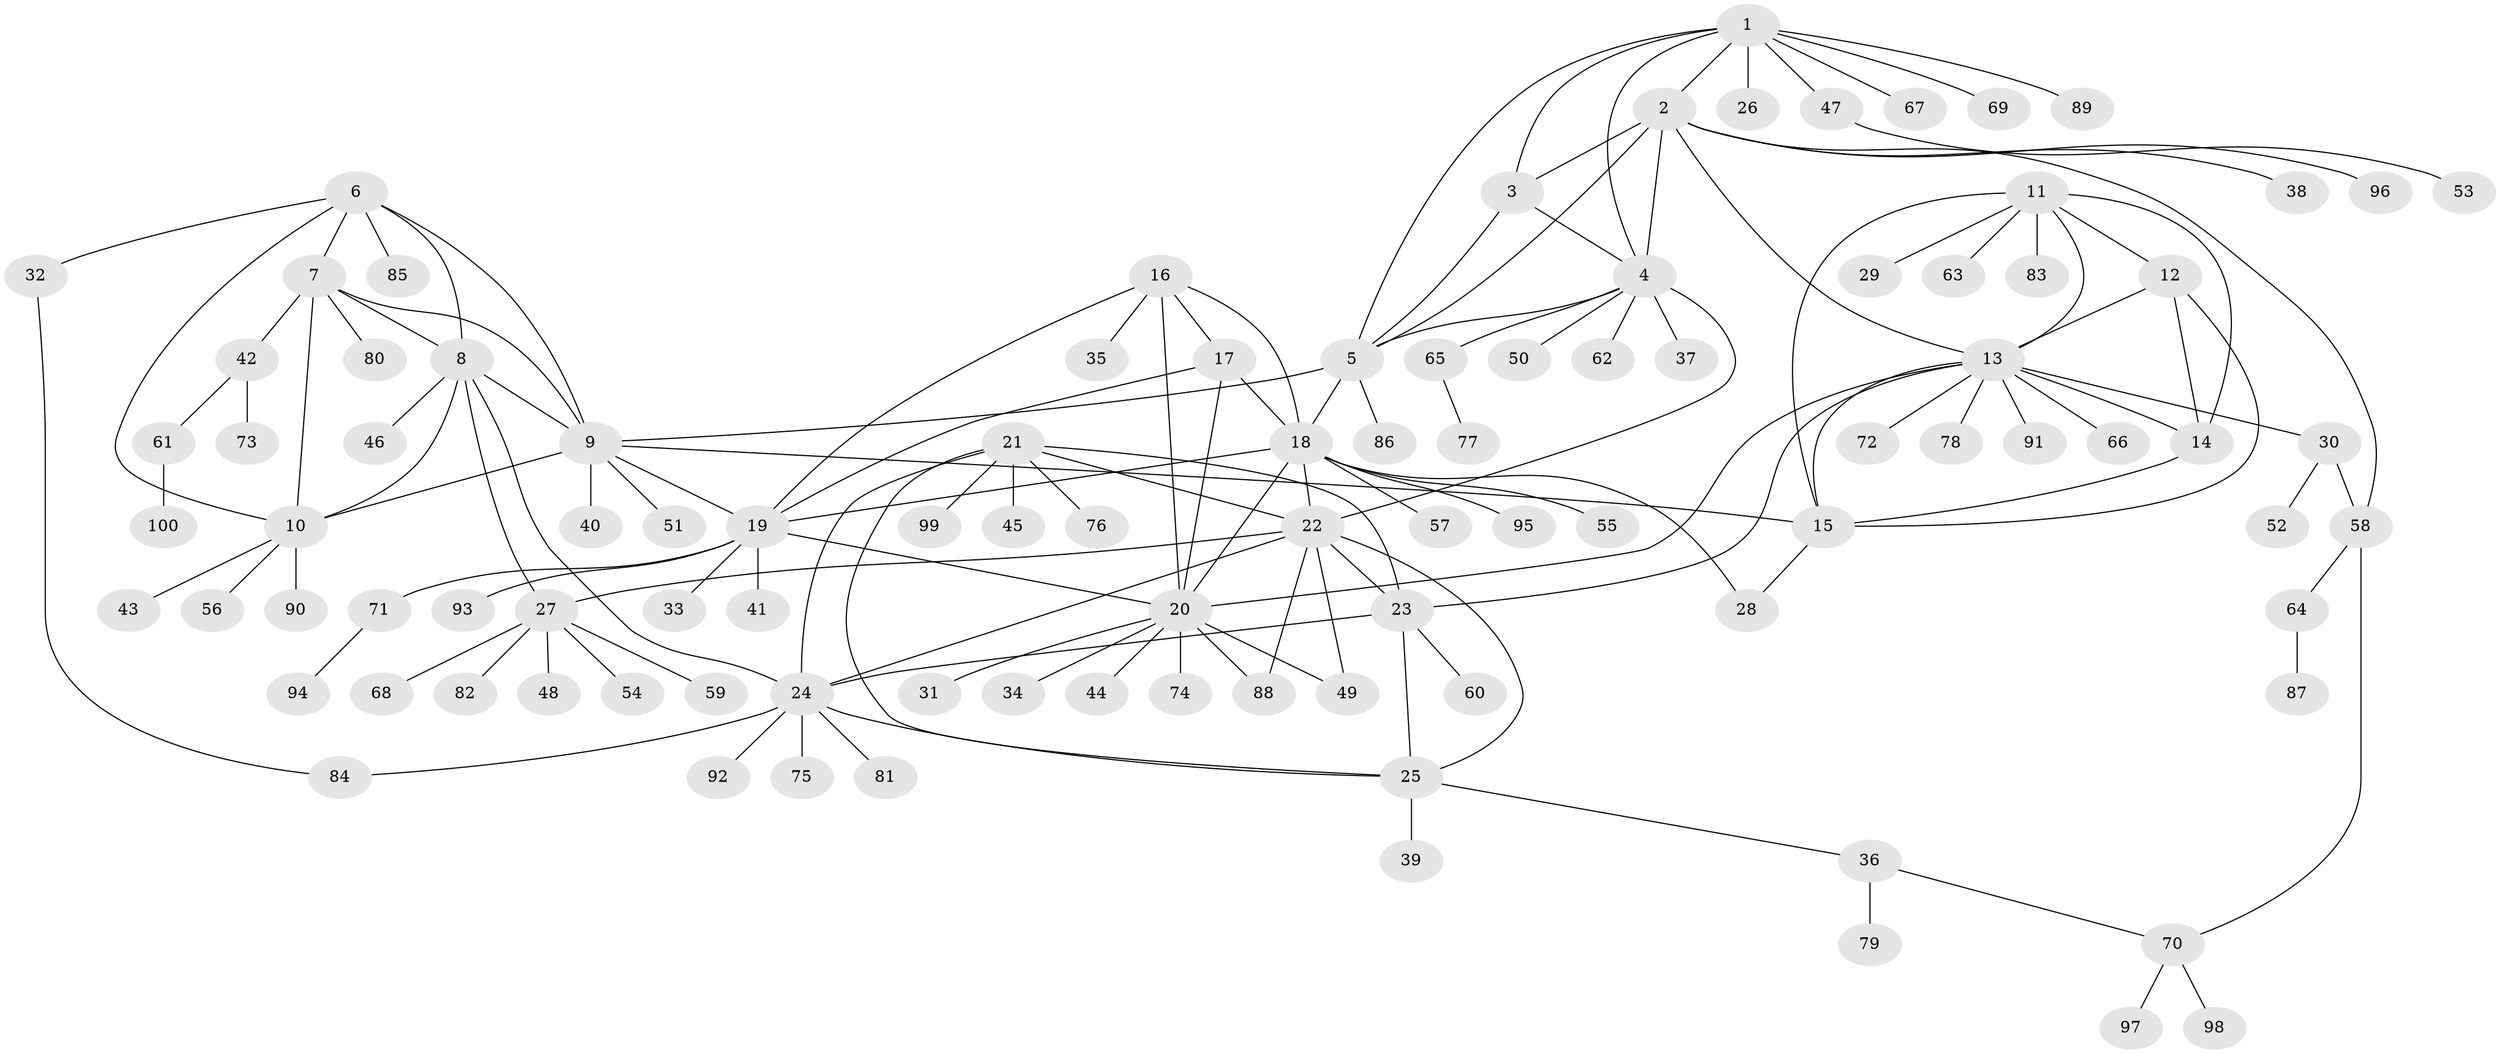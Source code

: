 // coarse degree distribution, {8: 0.02564102564102564, 7: 0.05128205128205128, 4: 0.02564102564102564, 9: 0.07692307692307693, 6: 0.08974358974358974, 3: 0.038461538461538464, 12: 0.01282051282051282, 5: 0.01282051282051282, 1: 0.6410256410256411, 2: 0.02564102564102564}
// Generated by graph-tools (version 1.1) at 2025/42/03/06/25 10:42:13]
// undirected, 100 vertices, 142 edges
graph export_dot {
graph [start="1"]
  node [color=gray90,style=filled];
  1;
  2;
  3;
  4;
  5;
  6;
  7;
  8;
  9;
  10;
  11;
  12;
  13;
  14;
  15;
  16;
  17;
  18;
  19;
  20;
  21;
  22;
  23;
  24;
  25;
  26;
  27;
  28;
  29;
  30;
  31;
  32;
  33;
  34;
  35;
  36;
  37;
  38;
  39;
  40;
  41;
  42;
  43;
  44;
  45;
  46;
  47;
  48;
  49;
  50;
  51;
  52;
  53;
  54;
  55;
  56;
  57;
  58;
  59;
  60;
  61;
  62;
  63;
  64;
  65;
  66;
  67;
  68;
  69;
  70;
  71;
  72;
  73;
  74;
  75;
  76;
  77;
  78;
  79;
  80;
  81;
  82;
  83;
  84;
  85;
  86;
  87;
  88;
  89;
  90;
  91;
  92;
  93;
  94;
  95;
  96;
  97;
  98;
  99;
  100;
  1 -- 2;
  1 -- 3;
  1 -- 4;
  1 -- 5;
  1 -- 26;
  1 -- 47;
  1 -- 67;
  1 -- 69;
  1 -- 89;
  2 -- 3;
  2 -- 4;
  2 -- 5;
  2 -- 13;
  2 -- 38;
  2 -- 58;
  2 -- 96;
  3 -- 4;
  3 -- 5;
  4 -- 5;
  4 -- 22;
  4 -- 37;
  4 -- 50;
  4 -- 62;
  4 -- 65;
  5 -- 9;
  5 -- 18;
  5 -- 86;
  6 -- 7;
  6 -- 8;
  6 -- 9;
  6 -- 10;
  6 -- 32;
  6 -- 85;
  7 -- 8;
  7 -- 9;
  7 -- 10;
  7 -- 42;
  7 -- 80;
  8 -- 9;
  8 -- 10;
  8 -- 24;
  8 -- 27;
  8 -- 46;
  9 -- 10;
  9 -- 15;
  9 -- 19;
  9 -- 40;
  9 -- 51;
  10 -- 43;
  10 -- 56;
  10 -- 90;
  11 -- 12;
  11 -- 13;
  11 -- 14;
  11 -- 15;
  11 -- 29;
  11 -- 63;
  11 -- 83;
  12 -- 13;
  12 -- 14;
  12 -- 15;
  13 -- 14;
  13 -- 15;
  13 -- 20;
  13 -- 23;
  13 -- 30;
  13 -- 66;
  13 -- 72;
  13 -- 78;
  13 -- 91;
  14 -- 15;
  15 -- 28;
  16 -- 17;
  16 -- 18;
  16 -- 19;
  16 -- 20;
  16 -- 35;
  17 -- 18;
  17 -- 19;
  17 -- 20;
  18 -- 19;
  18 -- 20;
  18 -- 22;
  18 -- 28;
  18 -- 55;
  18 -- 57;
  18 -- 95;
  19 -- 20;
  19 -- 33;
  19 -- 41;
  19 -- 71;
  19 -- 93;
  20 -- 31;
  20 -- 34;
  20 -- 44;
  20 -- 49;
  20 -- 74;
  20 -- 88;
  21 -- 22;
  21 -- 23;
  21 -- 24;
  21 -- 25;
  21 -- 45;
  21 -- 76;
  21 -- 99;
  22 -- 23;
  22 -- 24;
  22 -- 25;
  22 -- 27;
  22 -- 49;
  22 -- 88;
  23 -- 24;
  23 -- 25;
  23 -- 60;
  24 -- 25;
  24 -- 75;
  24 -- 81;
  24 -- 84;
  24 -- 92;
  25 -- 36;
  25 -- 39;
  27 -- 48;
  27 -- 54;
  27 -- 59;
  27 -- 68;
  27 -- 82;
  30 -- 52;
  30 -- 58;
  32 -- 84;
  36 -- 70;
  36 -- 79;
  42 -- 61;
  42 -- 73;
  47 -- 53;
  58 -- 64;
  58 -- 70;
  61 -- 100;
  64 -- 87;
  65 -- 77;
  70 -- 97;
  70 -- 98;
  71 -- 94;
}
